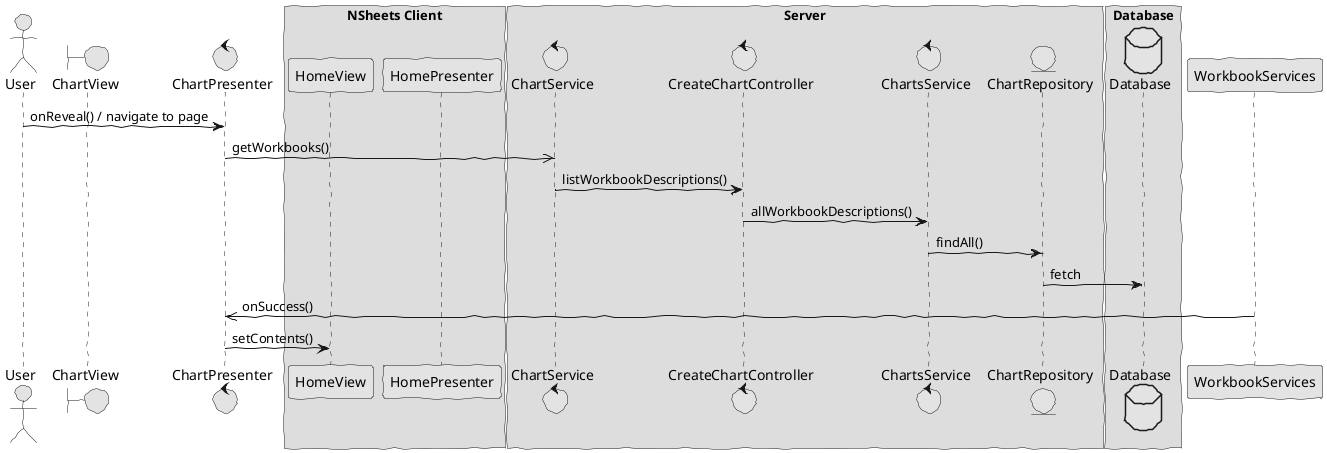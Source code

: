 @startuml  design1
skinparam handwritten true
skinparam monochrome true
skinparam packageStyle rect
skinparam defaultFontName FG Virgil
skinparam shadowing false

actor User
boundary ChartView
control ChartPresenter
control ChartService
control CreateChartController
control ChartsService
entity ChartRepository
database Database 

box "NSheets Client"
participant HomeView
participant HomePresenter 
end box

box "Server"
participant ChartService
participant CreateChartController
participant ChartsService
participant ChartRepository
end box

box "Database"
participant Database
end box

User -> ChartPresenter : onReveal() / navigate to page 
ChartPresenter ->> ChartService : getWorkbooks()
ChartService -> CreateChartController : listWorkbookDescriptions()
CreateChartController -> ChartsService : allWorkbookDescriptions()
ChartsService -> ChartRepository : findAll()
ChartRepository -> Database : fetch
WorkbookServices ->> ChartPresenter : onSuccess() 
ChartPresenter -> HomeView : setContents()

@enduml